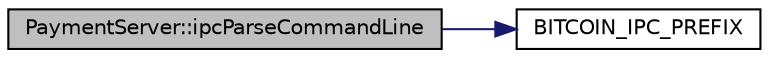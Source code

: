 digraph "PaymentServer::ipcParseCommandLine"
{
  edge [fontname="Helvetica",fontsize="10",labelfontname="Helvetica",labelfontsize="10"];
  node [fontname="Helvetica",fontsize="10",shape=record];
  rankdir="LR";
  Node96 [label="PaymentServer::ipcParseCommandLine",height=0.2,width=0.4,color="black", fillcolor="grey75", style="filled", fontcolor="black"];
  Node96 -> Node97 [color="midnightblue",fontsize="10",style="solid",fontname="Helvetica"];
  Node97 [label="BITCOIN_IPC_PREFIX",height=0.2,width=0.4,color="black", fillcolor="white", style="filled",URL="$paymentserver_8cpp.html#ac4ba1fa64ae47db7e3a921a8fec86e1e"];
}
